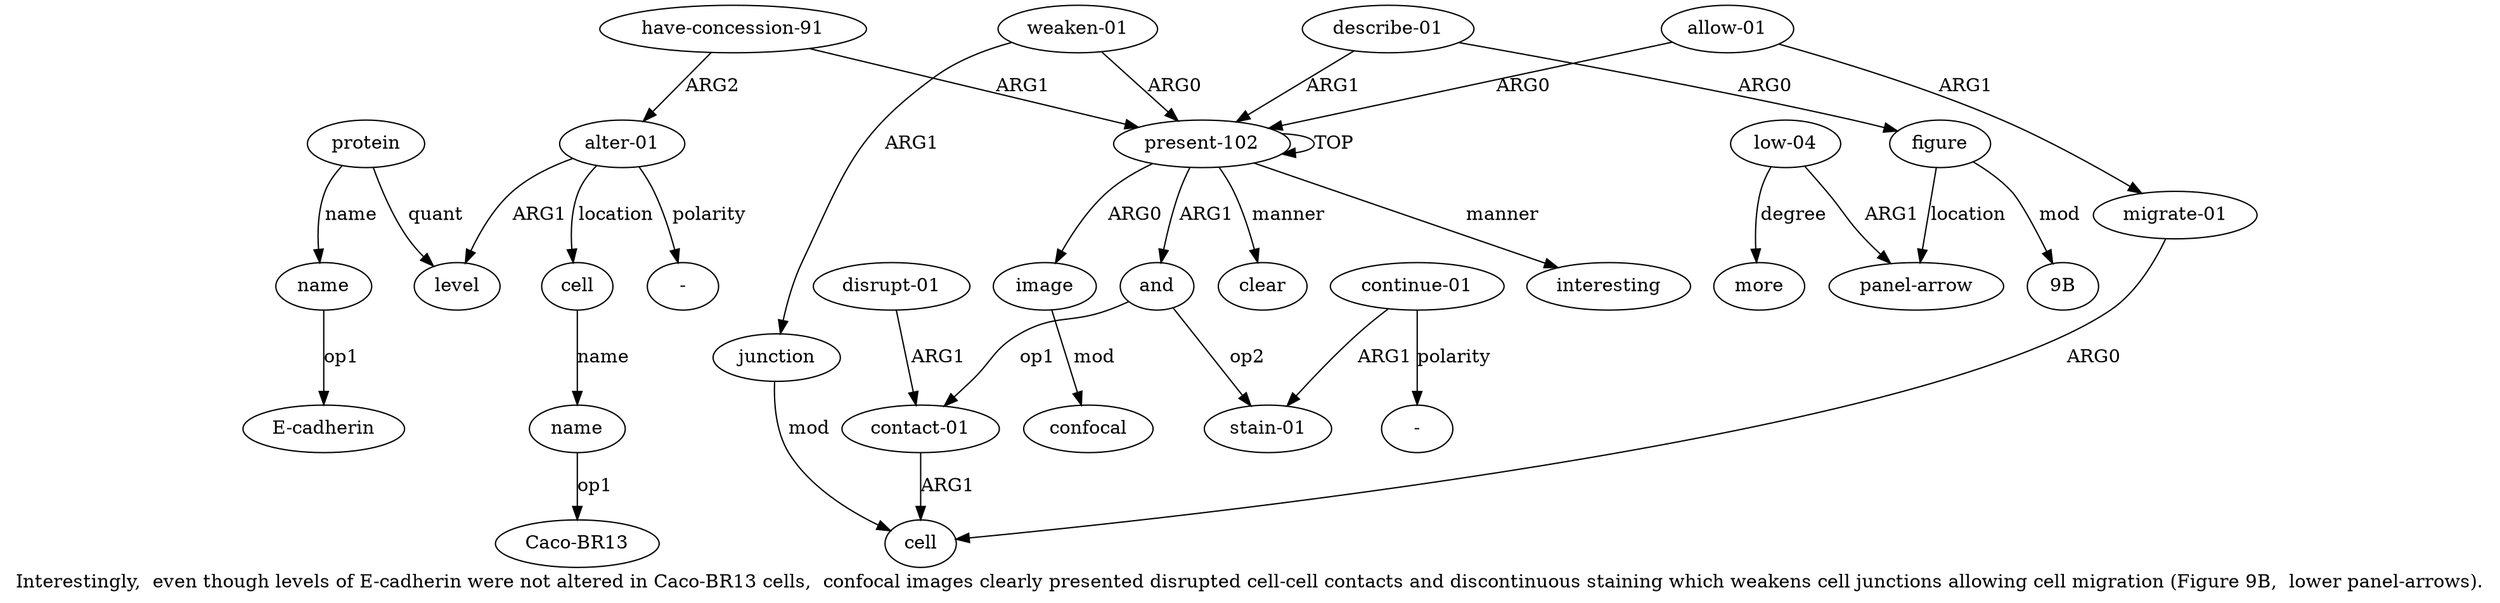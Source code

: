 digraph  {
	graph [label="Interestingly,  even though levels of E-cadherin were not altered in Caco-BR13 cells,  confocal images clearly presented disrupted \
cell-cell contacts and discontinuous staining which weakens cell junctions allowing cell migration (Figure 9B,  lower panel-arrows)\
."];
	node [label="\N"];
	a20	 [color=black,
		gold_ind=20,
		gold_label="have-concession-91",
		label="have-concession-91",
		test_ind=20,
		test_label="have-concession-91"];
	a21	 [color=black,
		gold_ind=21,
		gold_label="alter-01",
		label="alter-01",
		test_ind=21,
		test_label="alter-01"];
	a20 -> a21 [key=0,
	color=black,
	gold_label=ARG2,
	label=ARG2,
	test_label=ARG2];
a0 [color=black,
	gold_ind=0,
	gold_label="present-102",
	label="present-102",
	test_ind=0,
	test_label="present-102"];
a20 -> a0 [key=0,
color=black,
gold_label=ARG1,
label=ARG1,
test_label=ARG1];
a22 [color=black,
gold_ind=22,
gold_label=level,
label=level,
test_ind=22,
test_label=level];
a21 -> a22 [key=0,
color=black,
gold_label=ARG1,
label=ARG1,
test_label=ARG1];
a25 [color=black,
gold_ind=25,
gold_label=cell,
label=cell,
test_ind=25,
test_label=cell];
a21 -> a25 [key=0,
color=black,
gold_label=location,
label=location,
test_label=location];
"a21 -" [color=black,
gold_ind=-1,
gold_label="-",
label="-",
test_ind=-1,
test_label="-"];
a21 -> "a21 -" [key=0,
color=black,
gold_label=polarity,
label=polarity,
test_label=polarity];
a23 [color=black,
gold_ind=23,
gold_label=protein,
label=protein,
test_ind=23,
test_label=protein];
a23 -> a22 [key=0,
color=black,
gold_label=quant,
label=quant,
test_label=quant];
a24 [color=black,
gold_ind=24,
gold_label=name,
label=name,
test_ind=24,
test_label=name];
a23 -> a24 [key=0,
color=black,
gold_label=name,
label=name,
test_label=name];
"a24 E-cadherin" [color=black,
gold_ind=-1,
gold_label="E-cadherin",
label="E-cadherin",
test_ind=-1,
test_label="E-cadherin"];
a24 -> "a24 E-cadherin" [key=0,
color=black,
gold_label=op1,
label=op1,
test_label=op1];
a26 [color=black,
gold_ind=26,
gold_label=name,
label=name,
test_ind=26,
test_label=name];
a25 -> a26 [key=0,
color=black,
gold_label=name,
label=name,
test_label=name];
"a26 Caco-BR13" [color=black,
gold_ind=-1,
gold_label="Caco-BR13",
label="Caco-BR13",
test_ind=-1,
test_label="Caco-BR13"];
a26 -> "a26 Caco-BR13" [key=0,
color=black,
gold_label=op1,
label=op1,
test_label=op1];
"a15 9B" [color=black,
gold_ind=-1,
gold_label="9B",
label="9B",
test_ind=-1,
test_label="9B"];
"a8 -" [color=black,
gold_ind=-1,
gold_label="-",
label="-",
test_ind=-1,
test_label="-"];
a15 [color=black,
gold_ind=15,
gold_label=figure,
label=figure,
test_ind=15,
test_label=figure];
a15 -> "a15 9B" [key=0,
color=black,
gold_label=mod,
label=mod,
test_label=mod];
a16 [color=black,
gold_ind=16,
gold_label="panel-arrow",
label="panel-arrow",
test_ind=16,
test_label="panel-arrow"];
a15 -> a16 [key=0,
color=black,
gold_label=location,
label=location,
test_label=location];
a14 [color=black,
gold_ind=14,
gold_label="describe-01",
label="describe-01",
test_ind=14,
test_label="describe-01"];
a14 -> a15 [key=0,
color=black,
gold_label=ARG0,
label=ARG0,
test_label=ARG0];
a14 -> a0 [key=0,
color=black,
gold_label=ARG1,
label=ARG1,
test_label=ARG1];
a17 [color=black,
gold_ind=17,
gold_label="low-04",
label="low-04",
test_ind=17,
test_label="low-04"];
a17 -> a16 [key=0,
color=black,
gold_label=ARG1,
label=ARG1,
test_label=ARG1];
a18 [color=black,
gold_ind=18,
gold_label=more,
label=more,
test_ind=18,
test_label=more];
a17 -> a18 [key=0,
color=black,
gold_label=degree,
label=degree,
test_label=degree];
a11 [color=black,
gold_ind=11,
gold_label="allow-01",
label="allow-01",
test_ind=11,
test_label="allow-01"];
a12 [color=black,
gold_ind=12,
gold_label="migrate-01",
label="migrate-01",
test_ind=12,
test_label="migrate-01"];
a11 -> a12 [key=0,
color=black,
gold_label=ARG1,
label=ARG1,
test_label=ARG1];
a11 -> a0 [key=0,
color=black,
gold_label=ARG0,
label=ARG0,
test_label=ARG0];
a10 [color=black,
gold_ind=10,
gold_label=junction,
label=junction,
test_ind=10,
test_label=junction];
a5 [color=black,
gold_ind=5,
gold_label=cell,
label=cell,
test_ind=5,
test_label=cell];
a10 -> a5 [key=0,
color=black,
gold_label=mod,
label=mod,
test_label=mod];
a13 [color=black,
gold_ind=13,
gold_label=interesting,
label=interesting,
test_ind=13,
test_label=interesting];
a12 -> a5 [key=0,
color=black,
gold_label=ARG0,
label=ARG0,
test_label=ARG0];
a19 [color=black,
gold_ind=19,
gold_label=clear,
label=clear,
test_ind=19,
test_label=clear];
a1 [color=black,
gold_ind=1,
gold_label=image,
label=image,
test_ind=1,
test_label=image];
a2 [color=black,
gold_ind=2,
gold_label=confocal,
label=confocal,
test_ind=2,
test_label=confocal];
a1 -> a2 [key=0,
color=black,
gold_label=mod,
label=mod,
test_label=mod];
a0 -> a13 [key=0,
color=black,
gold_label=manner,
label=manner,
test_label=manner];
a0 -> a19 [key=0,
color=black,
gold_label=manner,
label=manner,
test_label=manner];
a0 -> a1 [key=0,
color=black,
gold_label=ARG0,
label=ARG0,
test_label=ARG0];
a0 -> a0 [key=0,
color=black,
gold_label=TOP,
label=TOP,
test_label=TOP];
a3 [color=black,
gold_ind=3,
gold_label=and,
label=and,
test_ind=3,
test_label=and];
a0 -> a3 [key=0,
color=black,
gold_label=ARG1,
label=ARG1,
test_label=ARG1];
a4 [color=black,
gold_ind=4,
gold_label="contact-01",
label="contact-01",
test_ind=4,
test_label="contact-01"];
a3 -> a4 [key=0,
color=black,
gold_label=op1,
label=op1,
test_label=op1];
a7 [color=black,
gold_ind=7,
gold_label="stain-01",
label="stain-01",
test_ind=7,
test_label="stain-01"];
a3 -> a7 [key=0,
color=black,
gold_label=op2,
label=op2,
test_label=op2];
a4 -> a5 [key=0,
color=black,
gold_label=ARG1,
label=ARG1,
test_label=ARG1];
a6 [color=black,
gold_ind=6,
gold_label="disrupt-01",
label="disrupt-01",
test_ind=6,
test_label="disrupt-01"];
a6 -> a4 [key=0,
color=black,
gold_label=ARG1,
label=ARG1,
test_label=ARG1];
a9 [color=black,
gold_ind=9,
gold_label="weaken-01",
label="weaken-01",
test_ind=9,
test_label="weaken-01"];
a9 -> a10 [key=0,
color=black,
gold_label=ARG1,
label=ARG1,
test_label=ARG1];
a9 -> a0 [key=0,
color=black,
gold_label=ARG0,
label=ARG0,
test_label=ARG0];
a8 [color=black,
gold_ind=8,
gold_label="continue-01",
label="continue-01",
test_ind=8,
test_label="continue-01"];
a8 -> "a8 -" [key=0,
color=black,
gold_label=polarity,
label=polarity,
test_label=polarity];
a8 -> a7 [key=0,
color=black,
gold_label=ARG1,
label=ARG1,
test_label=ARG1];
}
